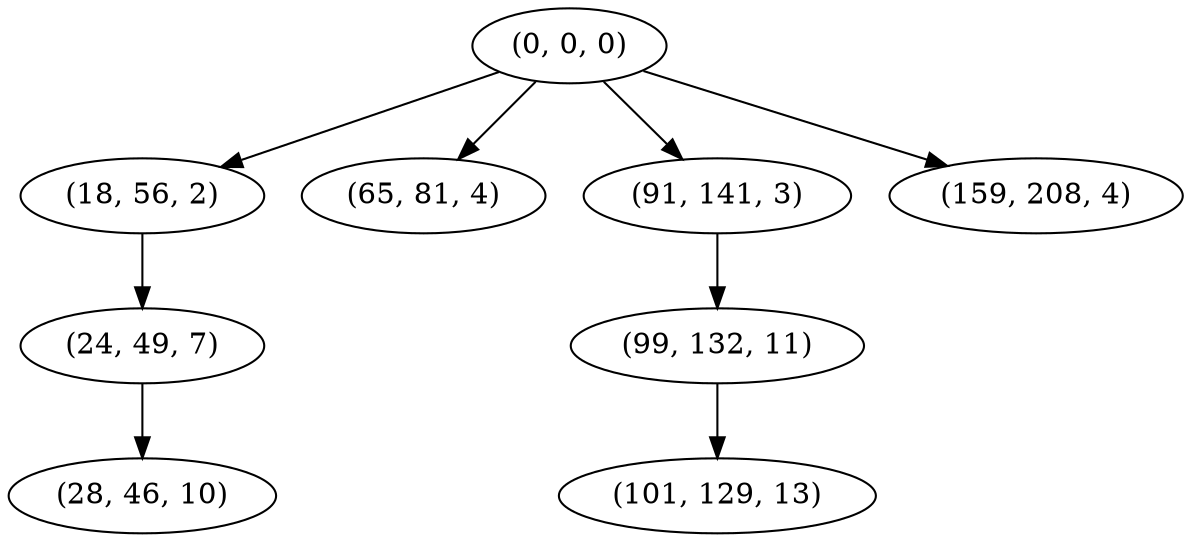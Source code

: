 digraph tree {
    "(0, 0, 0)";
    "(18, 56, 2)";
    "(24, 49, 7)";
    "(28, 46, 10)";
    "(65, 81, 4)";
    "(91, 141, 3)";
    "(99, 132, 11)";
    "(101, 129, 13)";
    "(159, 208, 4)";
    "(0, 0, 0)" -> "(18, 56, 2)";
    "(0, 0, 0)" -> "(65, 81, 4)";
    "(0, 0, 0)" -> "(91, 141, 3)";
    "(0, 0, 0)" -> "(159, 208, 4)";
    "(18, 56, 2)" -> "(24, 49, 7)";
    "(24, 49, 7)" -> "(28, 46, 10)";
    "(91, 141, 3)" -> "(99, 132, 11)";
    "(99, 132, 11)" -> "(101, 129, 13)";
}
